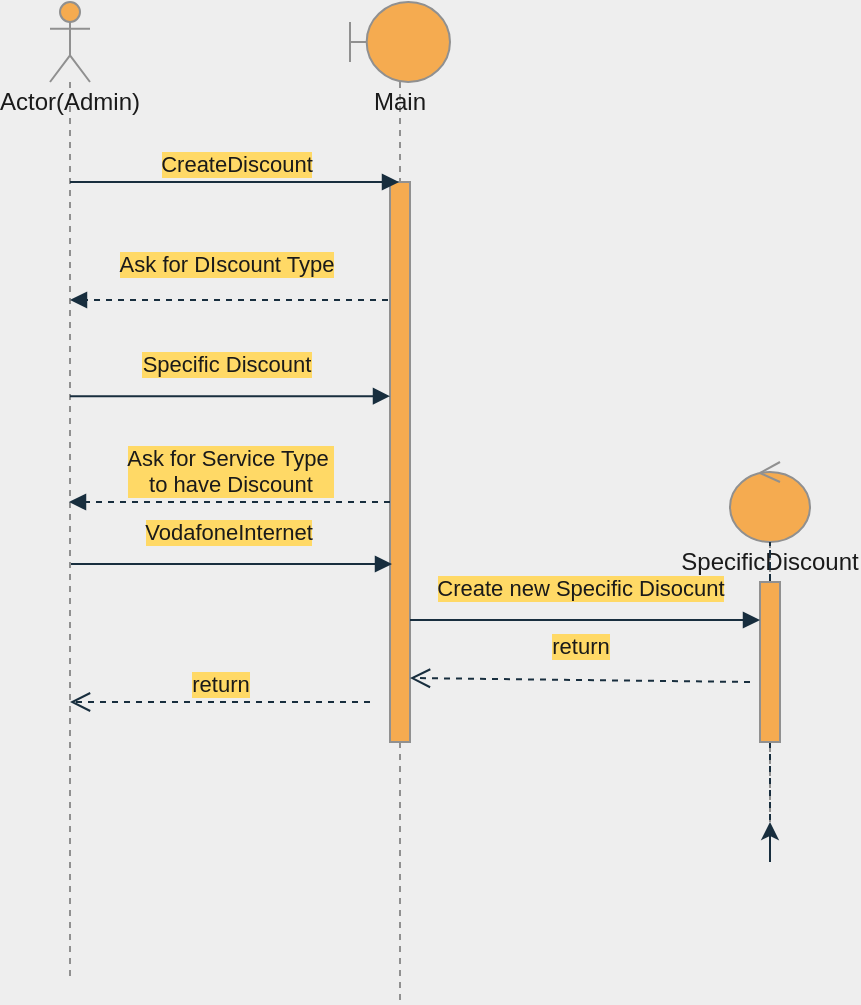 <mxfile version="20.3.0" type="device"><diagram name="Page-1" id="13e1069c-82ec-6db2-03f1-153e76fe0fe0"><mxGraphModel dx="1038" dy="641" grid="1" gridSize="10" guides="1" tooltips="1" connect="1" arrows="1" fold="1" page="1" pageScale="1" pageWidth="1100" pageHeight="850" background="#EEEEEE" math="0" shadow="0"><root><mxCell id="0"/><mxCell id="1" parent="0"/><mxCell id="0jMpJ-vofkHbIsb-wTHG-9" value="Actor(Admin)" style="shape=umlLifeline;participant=umlActor;perimeter=lifelinePerimeter;whiteSpace=wrap;html=1;container=1;collapsible=0;recursiveResize=0;verticalAlign=top;spacingTop=36;outlineConnect=0;strokeColor=#909090;fontColor=#1A1A1A;fillColor=#F5AB50;size=40;" vertex="1" parent="1"><mxGeometry x="60" y="30" width="20" height="490" as="geometry"/></mxCell><mxCell id="0jMpJ-vofkHbIsb-wTHG-10" value="Main" style="shape=umlLifeline;participant=umlBoundary;perimeter=lifelinePerimeter;whiteSpace=wrap;html=1;container=1;collapsible=0;recursiveResize=0;verticalAlign=top;spacingTop=36;outlineConnect=0;strokeColor=#909090;fontColor=#1A1A1A;fillColor=#F5AB50;" vertex="1" parent="1"><mxGeometry x="210" y="30" width="50" height="500" as="geometry"/></mxCell><mxCell id="0jMpJ-vofkHbIsb-wTHG-12" value="" style="html=1;points=[];perimeter=orthogonalPerimeter;strokeColor=#909090;fontColor=#1A1A1A;fillColor=#F5AB50;" vertex="1" parent="0jMpJ-vofkHbIsb-wTHG-10"><mxGeometry x="20" y="90" width="10" height="280" as="geometry"/></mxCell><mxCell id="0jMpJ-vofkHbIsb-wTHG-11" value="CreateDiscount" style="html=1;verticalAlign=bottom;endArrow=block;rounded=0;strokeColor=#182E3E;fontColor=#1A1A1A;labelBackgroundColor=#FFD966;" edge="1" parent="1" source="0jMpJ-vofkHbIsb-wTHG-9" target="0jMpJ-vofkHbIsb-wTHG-10"><mxGeometry width="80" relative="1" as="geometry"><mxPoint x="90" y="120" as="sourcePoint"/><mxPoint x="170" y="120" as="targetPoint"/><Array as="points"><mxPoint x="180" y="120"/></Array></mxGeometry></mxCell><mxCell id="0jMpJ-vofkHbIsb-wTHG-13" value="Ask for DIscount Type" style="html=1;verticalAlign=bottom;endArrow=block;rounded=0;strokeColor=#182E3E;fontColor=#1A1A1A;labelBackgroundColor=#FFD966;dashed=1;" edge="1" parent="1" target="0jMpJ-vofkHbIsb-wTHG-9"><mxGeometry x="0.023" y="-9" width="80" relative="1" as="geometry"><mxPoint x="229" y="179" as="sourcePoint"/><mxPoint x="99" y="179" as="targetPoint"/><mxPoint as="offset"/></mxGeometry></mxCell><mxCell id="0jMpJ-vofkHbIsb-wTHG-14" value="Specific Discount" style="html=1;verticalAlign=bottom;endArrow=block;rounded=0;labelBackgroundColor=#FFD966;strokeColor=#182E3E;fontColor=#1A1A1A;entryX=0;entryY=0.645;entryDx=0;entryDy=0;entryPerimeter=0;" edge="1" parent="1" source="0jMpJ-vofkHbIsb-wTHG-9"><mxGeometry x="-0.029" y="7" width="80" relative="1" as="geometry"><mxPoint x="74.5" y="227.1" as="sourcePoint"/><mxPoint x="230" y="227.1" as="targetPoint"/><mxPoint as="offset"/></mxGeometry></mxCell><mxCell id="0jMpJ-vofkHbIsb-wTHG-15" value="SpecificDiscount" style="shape=umlLifeline;participant=umlControl;perimeter=lifelinePerimeter;whiteSpace=wrap;html=1;container=1;collapsible=0;recursiveResize=0;verticalAlign=top;spacingTop=36;outlineConnect=0;strokeColor=#909090;fontColor=#1A1A1A;fillColor=#F5AB50;size=40;" vertex="1" parent="1"><mxGeometry x="400" y="260" width="40" height="180" as="geometry"/></mxCell><mxCell id="0jMpJ-vofkHbIsb-wTHG-30" style="edgeStyle=orthogonalEdgeStyle;rounded=0;orthogonalLoop=1;jettySize=auto;html=1;dashed=1;labelBackgroundColor=#FFD966;strokeColor=#182E3E;fontColor=#1A1A1A;" edge="1" parent="0jMpJ-vofkHbIsb-wTHG-15" source="0jMpJ-vofkHbIsb-wTHG-16" target="0jMpJ-vofkHbIsb-wTHG-15"><mxGeometry relative="1" as="geometry"/></mxCell><mxCell id="0jMpJ-vofkHbIsb-wTHG-16" value="" style="html=1;points=[];perimeter=orthogonalPerimeter;strokeColor=#909090;fontColor=#1A1A1A;fillColor=#F5AB50;" vertex="1" parent="0jMpJ-vofkHbIsb-wTHG-15"><mxGeometry x="15" y="60" width="10" height="80" as="geometry"/></mxCell><mxCell id="0jMpJ-vofkHbIsb-wTHG-17" value="Ask for Service Type&amp;nbsp;&lt;br&gt;to have Discount" style="html=1;verticalAlign=bottom;endArrow=block;rounded=0;labelBackgroundColor=#FFD966;strokeColor=#182E3E;fontColor=#1A1A1A;dashed=1;" edge="1" parent="1"><mxGeometry width="80" relative="1" as="geometry"><mxPoint x="230" y="280" as="sourcePoint"/><mxPoint x="69.5" y="280" as="targetPoint"/></mxGeometry></mxCell><mxCell id="0jMpJ-vofkHbIsb-wTHG-18" value="return" style="html=1;verticalAlign=bottom;endArrow=open;dashed=1;endSize=8;rounded=0;labelBackgroundColor=#FFD966;strokeColor=#182E3E;fontColor=#1A1A1A;" edge="1" parent="1"><mxGeometry x="-0.003" y="-8" relative="1" as="geometry"><mxPoint x="410" y="370" as="sourcePoint"/><mxPoint x="240" y="368" as="targetPoint"/><mxPoint as="offset"/></mxGeometry></mxCell><mxCell id="0jMpJ-vofkHbIsb-wTHG-19" value="return" style="html=1;verticalAlign=bottom;endArrow=open;dashed=1;endSize=8;rounded=0;labelBackgroundColor=#FFD966;strokeColor=#182E3E;fontColor=#1A1A1A;" edge="1" parent="1" target="0jMpJ-vofkHbIsb-wTHG-9"><mxGeometry relative="1" as="geometry"><mxPoint x="220" y="380" as="sourcePoint"/><mxPoint x="80" y="380" as="targetPoint"/></mxGeometry></mxCell><mxCell id="0jMpJ-vofkHbIsb-wTHG-28" value="VodafoneInternet" style="html=1;verticalAlign=bottom;endArrow=block;rounded=0;labelBackgroundColor=#FFD966;strokeColor=#182E3E;fontColor=#1A1A1A;entryX=0;entryY=0.645;entryDx=0;entryDy=0;entryPerimeter=0;" edge="1" parent="1"><mxGeometry x="-0.029" y="7" width="80" relative="1" as="geometry"><mxPoint x="70.5" y="311" as="sourcePoint"/><mxPoint x="231" y="311" as="targetPoint"/><mxPoint as="offset"/></mxGeometry></mxCell><mxCell id="0jMpJ-vofkHbIsb-wTHG-31" value="Create new Specific Disocunt" style="html=1;verticalAlign=bottom;endArrow=block;rounded=0;labelBackgroundColor=#FFD966;strokeColor=#182E3E;fontColor=#1A1A1A;" edge="1" parent="1"><mxGeometry x="-0.029" y="7" width="80" relative="1" as="geometry"><mxPoint x="240" y="339" as="sourcePoint"/><mxPoint x="415" y="339" as="targetPoint"/><mxPoint as="offset"/></mxGeometry></mxCell></root></mxGraphModel></diagram></mxfile>